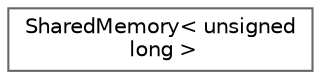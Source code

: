 digraph "Graphical Class Hierarchy"
{
 // LATEX_PDF_SIZE
  bgcolor="transparent";
  edge [fontname=Helvetica,fontsize=10,labelfontname=Helvetica,labelfontsize=10];
  node [fontname=Helvetica,fontsize=10,shape=box,height=0.2,width=0.4];
  rankdir="LR";
  Node0 [id="Node000000",label="SharedMemory\< unsigned\l long \>",height=0.2,width=0.4,color="grey40", fillcolor="white", style="filled",URL="$struct_shared_memory_3_01unsigned_01long_01_4.html",tooltip=" "];
}
